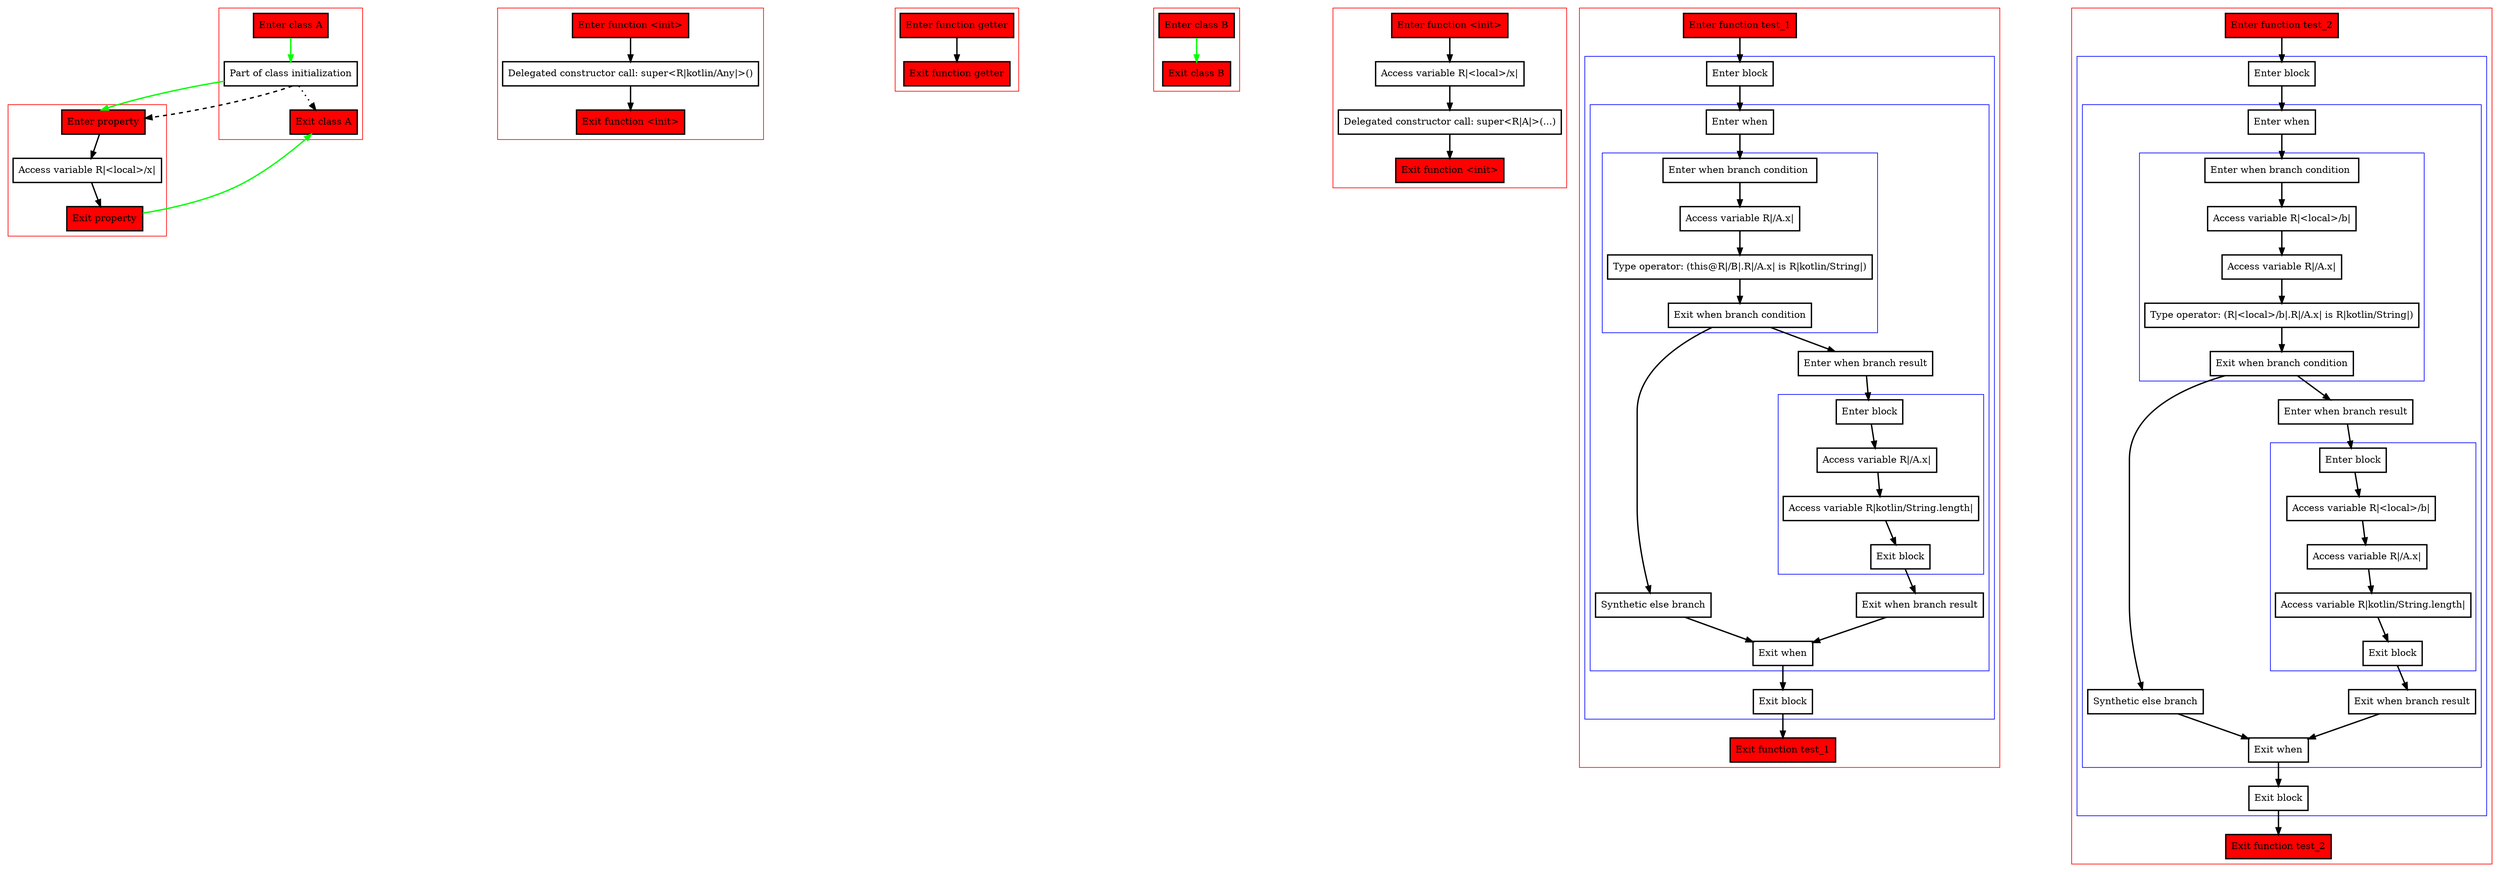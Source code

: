digraph overridenOpenVal_kt {
    graph [nodesep=3]
    node [shape=box penwidth=2]
    edge [penwidth=2]

    subgraph cluster_0 {
        color=red
        0 [label="Enter class A" style="filled" fillcolor=red];
        1 [label="Part of class initialization"];
        2 [label="Exit class A" style="filled" fillcolor=red];
    }
    0 -> {1} [color=green];
    1 -> {2} [style=dotted];
    1 -> {8} [color=green];
    1 -> {8} [style=dashed];

    subgraph cluster_1 {
        color=red
        3 [label="Enter function <init>" style="filled" fillcolor=red];
        4 [label="Delegated constructor call: super<R|kotlin/Any|>()"];
        5 [label="Exit function <init>" style="filled" fillcolor=red];
    }
    3 -> {4};
    4 -> {5};

    subgraph cluster_2 {
        color=red
        6 [label="Enter function getter" style="filled" fillcolor=red];
        7 [label="Exit function getter" style="filled" fillcolor=red];
    }
    6 -> {7};

    subgraph cluster_3 {
        color=red
        8 [label="Enter property" style="filled" fillcolor=red];
        9 [label="Access variable R|<local>/x|"];
        10 [label="Exit property" style="filled" fillcolor=red];
    }
    8 -> {9};
    9 -> {10};
    10 -> {2} [color=green];

    subgraph cluster_4 {
        color=red
        11 [label="Enter class B" style="filled" fillcolor=red];
        12 [label="Exit class B" style="filled" fillcolor=red];
    }
    11 -> {12} [color=green];

    subgraph cluster_5 {
        color=red
        13 [label="Enter function <init>" style="filled" fillcolor=red];
        14 [label="Access variable R|<local>/x|"];
        15 [label="Delegated constructor call: super<R|A|>(...)"];
        16 [label="Exit function <init>" style="filled" fillcolor=red];
    }
    13 -> {14};
    14 -> {15};
    15 -> {16};

    subgraph cluster_6 {
        color=red
        17 [label="Enter function test_1" style="filled" fillcolor=red];
        subgraph cluster_7 {
            color=blue
            18 [label="Enter block"];
            subgraph cluster_8 {
                color=blue
                19 [label="Enter when"];
                subgraph cluster_9 {
                    color=blue
                    20 [label="Enter when branch condition "];
                    21 [label="Access variable R|/A.x|"];
                    22 [label="Type operator: (this@R|/B|.R|/A.x| is R|kotlin/String|)"];
                    23 [label="Exit when branch condition"];
                }
                24 [label="Synthetic else branch"];
                25 [label="Enter when branch result"];
                subgraph cluster_10 {
                    color=blue
                    26 [label="Enter block"];
                    27 [label="Access variable R|/A.x|"];
                    28 [label="Access variable R|kotlin/String.length|"];
                    29 [label="Exit block"];
                }
                30 [label="Exit when branch result"];
                31 [label="Exit when"];
            }
            32 [label="Exit block"];
        }
        33 [label="Exit function test_1" style="filled" fillcolor=red];
    }
    17 -> {18};
    18 -> {19};
    19 -> {20};
    20 -> {21};
    21 -> {22};
    22 -> {23};
    23 -> {25 24};
    24 -> {31};
    25 -> {26};
    26 -> {27};
    27 -> {28};
    28 -> {29};
    29 -> {30};
    30 -> {31};
    31 -> {32};
    32 -> {33};

    subgraph cluster_11 {
        color=red
        34 [label="Enter function test_2" style="filled" fillcolor=red];
        subgraph cluster_12 {
            color=blue
            35 [label="Enter block"];
            subgraph cluster_13 {
                color=blue
                36 [label="Enter when"];
                subgraph cluster_14 {
                    color=blue
                    37 [label="Enter when branch condition "];
                    38 [label="Access variable R|<local>/b|"];
                    39 [label="Access variable R|/A.x|"];
                    40 [label="Type operator: (R|<local>/b|.R|/A.x| is R|kotlin/String|)"];
                    41 [label="Exit when branch condition"];
                }
                42 [label="Synthetic else branch"];
                43 [label="Enter when branch result"];
                subgraph cluster_15 {
                    color=blue
                    44 [label="Enter block"];
                    45 [label="Access variable R|<local>/b|"];
                    46 [label="Access variable R|/A.x|"];
                    47 [label="Access variable R|kotlin/String.length|"];
                    48 [label="Exit block"];
                }
                49 [label="Exit when branch result"];
                50 [label="Exit when"];
            }
            51 [label="Exit block"];
        }
        52 [label="Exit function test_2" style="filled" fillcolor=red];
    }
    34 -> {35};
    35 -> {36};
    36 -> {37};
    37 -> {38};
    38 -> {39};
    39 -> {40};
    40 -> {41};
    41 -> {43 42};
    42 -> {50};
    43 -> {44};
    44 -> {45};
    45 -> {46};
    46 -> {47};
    47 -> {48};
    48 -> {49};
    49 -> {50};
    50 -> {51};
    51 -> {52};

}
